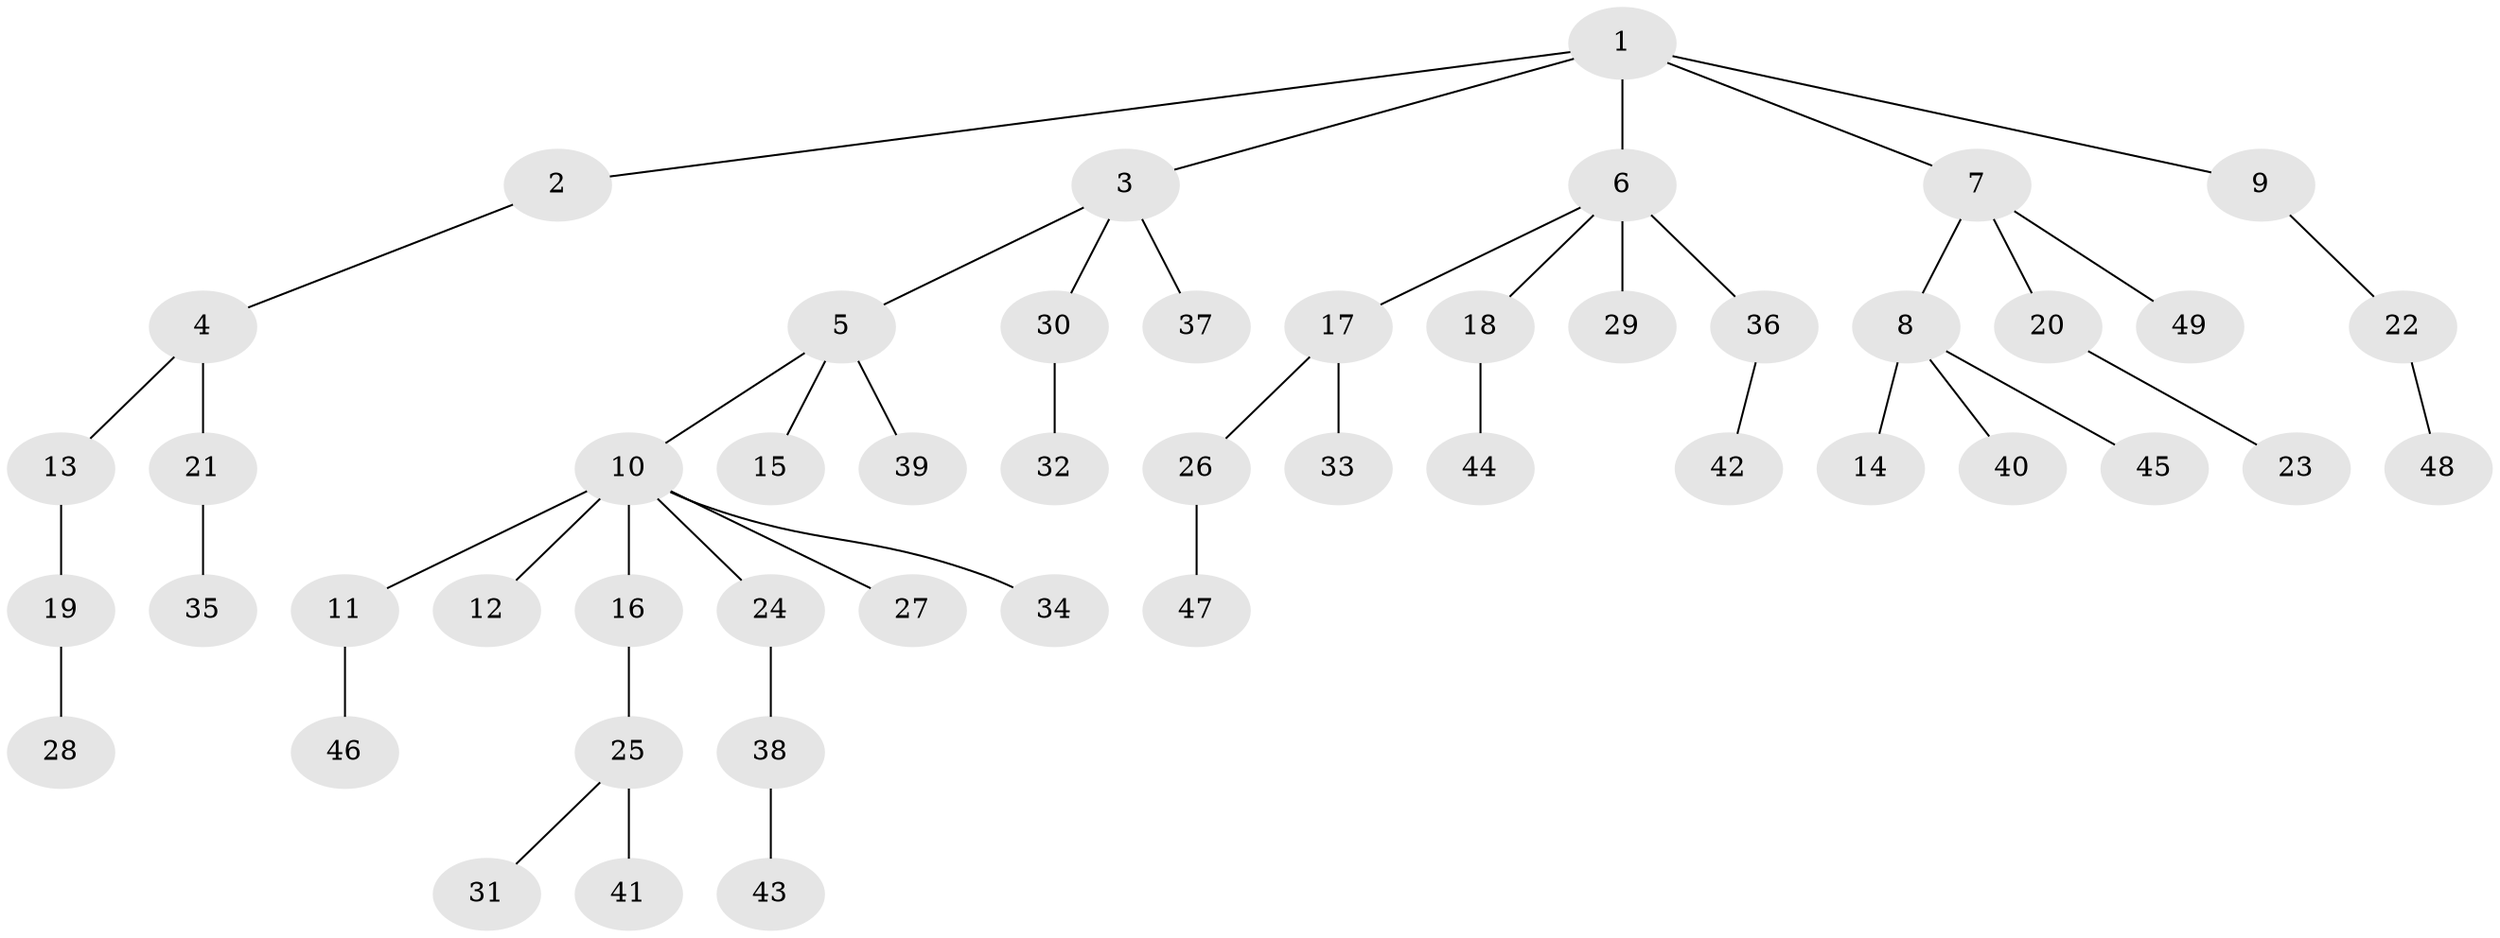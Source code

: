 // original degree distribution, {6: 0.010869565217391304, 3: 0.16304347826086957, 5: 0.03260869565217391, 7: 0.010869565217391304, 4: 0.03260869565217391, 1: 0.5108695652173914, 8: 0.010869565217391304, 2: 0.22826086956521738}
// Generated by graph-tools (version 1.1) at 2025/51/03/04/25 22:51:30]
// undirected, 49 vertices, 48 edges
graph export_dot {
  node [color=gray90,style=filled];
  1;
  2;
  3;
  4;
  5;
  6;
  7;
  8;
  9;
  10;
  11;
  12;
  13;
  14;
  15;
  16;
  17;
  18;
  19;
  20;
  21;
  22;
  23;
  24;
  25;
  26;
  27;
  28;
  29;
  30;
  31;
  32;
  33;
  34;
  35;
  36;
  37;
  38;
  39;
  40;
  41;
  42;
  43;
  44;
  45;
  46;
  47;
  48;
  49;
  1 -- 2 [weight=1.0];
  1 -- 3 [weight=1.0];
  1 -- 6 [weight=1.0];
  1 -- 7 [weight=1.0];
  1 -- 9 [weight=1.0];
  2 -- 4 [weight=1.0];
  3 -- 5 [weight=1.0];
  3 -- 30 [weight=1.0];
  3 -- 37 [weight=1.0];
  4 -- 13 [weight=1.0];
  4 -- 21 [weight=1.0];
  5 -- 10 [weight=1.0];
  5 -- 15 [weight=1.0];
  5 -- 39 [weight=1.0];
  6 -- 17 [weight=1.0];
  6 -- 18 [weight=1.0];
  6 -- 29 [weight=1.0];
  6 -- 36 [weight=2.0];
  7 -- 8 [weight=1.0];
  7 -- 20 [weight=1.0];
  7 -- 49 [weight=1.0];
  8 -- 14 [weight=3.0];
  8 -- 40 [weight=1.0];
  8 -- 45 [weight=1.0];
  9 -- 22 [weight=1.0];
  10 -- 11 [weight=1.0];
  10 -- 12 [weight=1.0];
  10 -- 16 [weight=1.0];
  10 -- 24 [weight=1.0];
  10 -- 27 [weight=1.0];
  10 -- 34 [weight=1.0];
  11 -- 46 [weight=1.0];
  13 -- 19 [weight=1.0];
  16 -- 25 [weight=1.0];
  17 -- 26 [weight=1.0];
  17 -- 33 [weight=2.0];
  18 -- 44 [weight=1.0];
  19 -- 28 [weight=1.0];
  20 -- 23 [weight=1.0];
  21 -- 35 [weight=1.0];
  22 -- 48 [weight=1.0];
  24 -- 38 [weight=1.0];
  25 -- 31 [weight=1.0];
  25 -- 41 [weight=1.0];
  26 -- 47 [weight=1.0];
  30 -- 32 [weight=2.0];
  36 -- 42 [weight=1.0];
  38 -- 43 [weight=1.0];
}
